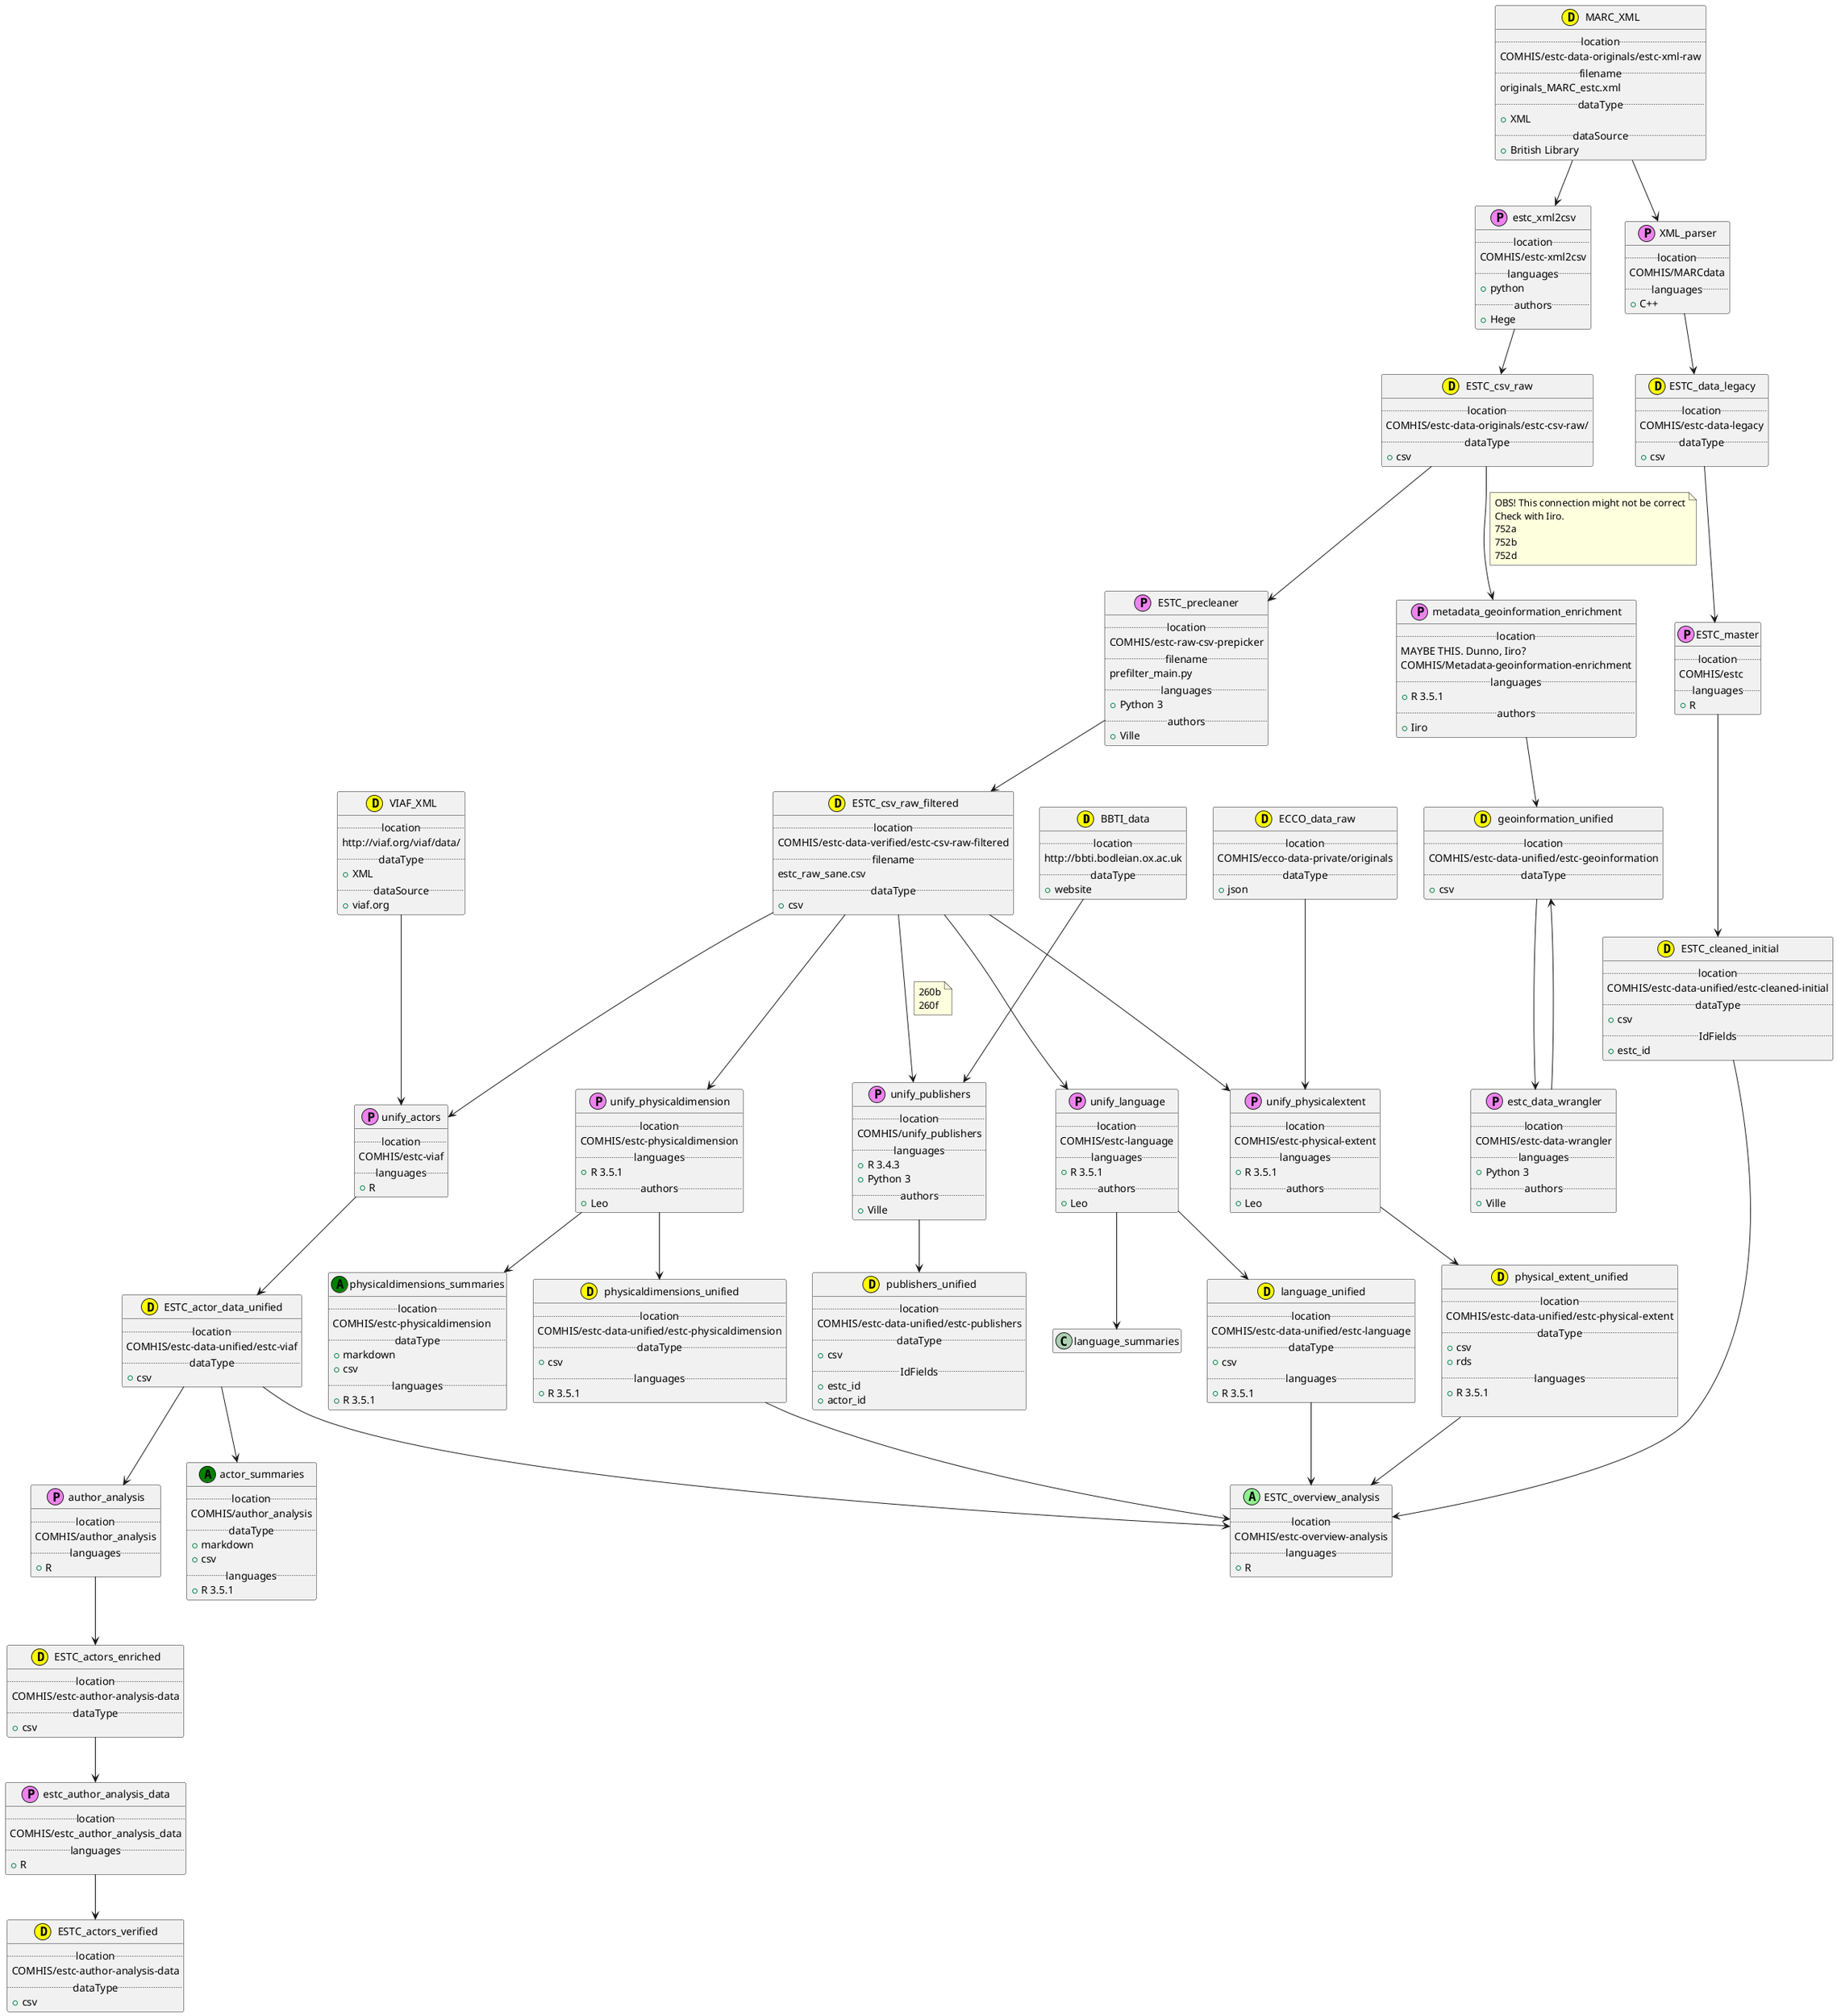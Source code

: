 @startuml
' the image is built with https://github.com/jvantuyl/sublime_diagram_plugin
' sublimeText -plugin
' below code is PlantUML -standard (http://plantuml.com/)
' alt-m to build

' --- DATASETS ---

' --- input data ---

class BBTI_data << (D,yellow) >> {
    .. location ..
    http://bbti.bodleian.ox.ac.uk
    .. dataType ..
    + website
}

class VIAF_XML << (D,yellow) >> {
    .. location ..
    http://viaf.org/viaf/data/
    .. dataType ..
    + XML
    .. dataSource ..
    + viaf.org
}

class ECCO_data_raw << (D,yellow) >> {
    .. location ..
    COMHIS/ecco-data-private/originals
    .. dataType ..
    + json
}

class MARC_XML << (D,yellow) >> {
    .. location ..
    COMHIS/estc-data-originals/estc-xml-raw
    .. filename ..
    originals_MARC_estc.xml
    .. dataType ..
    + XML
    .. dataSource ..
    + British Library
}

class ESTC_csv_raw << (D,yellow) >> {
    .. location ..
    COMHIS/estc-data-originals/estc-csv-raw/
    .. dataType ..
    + csv
}

class ESTC_csv_raw_filtered << (D,yellow) >> {
    .. location ..
    COMHIS/estc-data-verified/estc-csv-raw-filtered
    .. filename ..
    estc_raw_sane.csv
    .. dataType ..
    + csv
}

class ESTC_cleaned_initial << (D,yellow) >> {
    .. location ..
    COMHIS/estc-data-unified/estc-cleaned-initial
    .. dataType ..
    + csv
    .. IdFields ..
    + estc_id
}

' --- unified dataset

class publishers_unified << (D,yellow) >> {
    .. location ..
    COMHIS/estc-data-unified/estc-publishers
    .. dataType ..
    + csv
    .. IdFields ..
    + estc_id
    + actor_id
}

class physicaldimensions_unified << (D,yellow) >> {
    .. location ..
    COMHIS/estc-data-unified/estc-physicaldimension
    .. dataType ..
    + csv
    .. languages ..
    + R 3.5.1
}

class language_unified << (D,yellow) >> {
    .. location ..
    COMHIS/estc-data-unified/estc-language
    .. dataType ..
    + csv
    .. languages ..
    + R 3.5.1
}

class geoinformation_unified << (D,yellow) >> {
    .. location ..
    COMHIS/estc-data-unified/estc-geoinformation
    .. dataType ..
    + csv
}

class physical_extent_unified << (D,yellow) >> {
    .. location ..
    COMHIS/estc-data-unified/estc-physical-extent
    .. dataType ..
    + csv
    + rds
    .. languages ..
    + R 3.5.1
    
}

class ESTC_actor_data_unified << (D,yellow) >> {
    .. location ..
    COMHIS/estc-data-unified/estc-viaf
    .. dataType ..
    + csv
}

' --- analysis datasets

class physicaldimensions_summaries << (A,green) >> {
    .. location ..
    COMHIS/estc-physicaldimension
    .. dataType ..
    + markdown
    + csv    
    .. languages ..
    + R 3.5.1
}

class actor_summaries << (A,green) >> {
    .. location ..
    COMHIS/author_analysis
    .. dataType ..
    + markdown
    + csv    
    .. languages ..
    + R 3.5.1
}

' --- Legacy ---

class XML_parser << (P,violet) >> {
    .. location ..
    COMHIS/MARCdata
    .. languages ..
    + C++
}

class ESTC_data_legacy << (D,yellow) >> {
    .. location ..
    COMHIS/estc-data-legacy
    .. dataType ..
    + csv
}

' --- data processing scripts ---

class estc_xml2csv << (P,violet) >> {
    .. location ..
    COMHIS/estc-xml2csv
    .. languages ..
    + python
    .. authors ..
    + Hege
}

class ESTC_precleaner << (P,violet) >> {
    .. location ..
    COMHIS/estc-raw-csv-prepicker
    .. filename ..
    prefilter_main.py
    .. languages ..
    + Python 3
    .. authors ..
    + Ville
}

class ESTC_master << (P,violet) >> {
    .. location ..
    COMHIS/estc
    .. languages ..
    + R
}

class unify_publishers << (P,violet) >> {
    .. location ..
    COMHIS/unify_publishers
    .. languages ..
    + R 3.4.3
    + Python 3
    .. authors ..
    + Ville
}

class unify_physicaldimension << (P,violet) >> {
    .. location ..
    COMHIS/estc-physicaldimension
    .. languages ..
    + R 3.5.1
    .. authors ..
    + Leo
}

class unify_physicalextent << (P,violet) >> {
    .. location ..
    COMHIS/estc-physical-extent
    .. languages ..
    + R 3.5.1
    .. authors ..
    + Leo
}

class unify_language << (P,violet) >> {
    .. location ..
    COMHIS/estc-language
    .. languages ..
    + R 3.5.1
    .. authors ..
    + Leo
}

' Iiro's geoinformation stuff

class metadata_geoinformation_enrichment << (P,violet) >> {
    .. location ..
    MAYBE THIS. Dunno, Iiro?
    COMHIS/Metadata-geoinformation-enrichment
    .. languages ..
    + R 3.5.1
    .. authors ..
    + Iiro
}

' Ville's unification script for above

class estc_data_wrangler << (P,violet) >> {
    .. location ..
    COMHIS/estc-data-wrangler
    .. languages ..
    + Python 3
    .. authors ..
    + Ville
}

' --- analysis scripts ---
class ESTC_overview_analysis << (A,lightgreen) >> {
    .. location ..
    COMHIS/estc-overview-analysis
    .. languages ..
    + R
}


' Mark's boxes
class unify_actors << (P,violet) >> {
    .. location ..
    COMHIS/estc-viaf
    .. languages ..
    + R
}

class author_analysis << (P,violet) >> {
    .. location ..
    COMHIS/author_analysis
    .. languages ..
    + R
}

class estc_author_analysis_data << (P,violet) >> {
    .. location ..
    COMHIS/estc_author_analysis_data
    .. languages ..
    + R
}

class ESTC_actors_enriched << (D,yellow) >> {
    .. location ..
    COMHIS/estc-author-analysis-data
    .. dataType ..
    + csv
}

class ESTC_actors_verified << (D,yellow) >> {
    .. location ..
    COMHIS/estc-author-analysis-data
    .. dataType ..
    + csv
}

' Authors (and other actors)
VIAF_XML --> unify_actors
ESTC_csv_raw_filtered --> unify_actors
unify_actors --> ESTC_actor_data_unified
ESTC_actor_data_unified --> actor_summaries
ESTC_actor_data_unified --> author_analysis
author_analysis --> ESTC_actors_enriched
ESTC_actors_enriched --> estc_author_analysis_data
estc_author_analysis_data --> ESTC_actors_verified

' raw data processing
MARC_XML --> estc_xml2csv
estc_xml2csv --> ESTC_csv_raw
ESTC_csv_raw --> ESTC_precleaner
ESTC_precleaner --> ESTC_csv_raw_filtered

' Old ESTC flow
MARC_XML --> XML_parser
XML_parser --> ESTC_data_legacy
ESTC_data_legacy --> ESTC_master
ESTC_master --> ESTC_cleaned_initial

' Geoinformation
ESTC_csv_raw --> metadata_geoinformation_enrichment
note on link
    OBS! This connection might not be correct
    Check with Iiro.
    752a
    752b
    752d
end note
metadata_geoinformation_enrichment --> geoinformation_unified
geoinformation_unified --> estc_data_wrangler
estc_data_wrangler --> geoinformation_unified

' Publishers
ESTC_csv_raw_filtered --> unify_publishers
note on link
    260b
    260f
end note
BBTI_data --> unify_publishers
unify_publishers --> publishers_unified

' Physical dimension
ESTC_csv_raw_filtered --> unify_physicaldimension
unify_physicaldimension --> physicaldimensions_summaries
unify_physicaldimension --> physicaldimensions_unified

' Language
ESTC_csv_raw_filtered --> unify_language
unify_language --> language_summaries
unify_language --> language_unified

' Physical extent
ESTC_csv_raw_filtered --> unify_physicalextent
ECCO_data_raw --> unify_physicalextent
unify_physicalextent --> physical_extent_unified

' Analysis
ESTC_cleaned_initial --> ESTC_overview_analysis
physicaldimensions_unified --> ESTC_overview_analysis
physical_extent_unified --> ESTC_overview_analysis
language_unified --> ESTC_overview_analysis
ESTC_actor_data_unified --> ESTC_overview_analysis


hide empty members
' hide circle
@enduml
